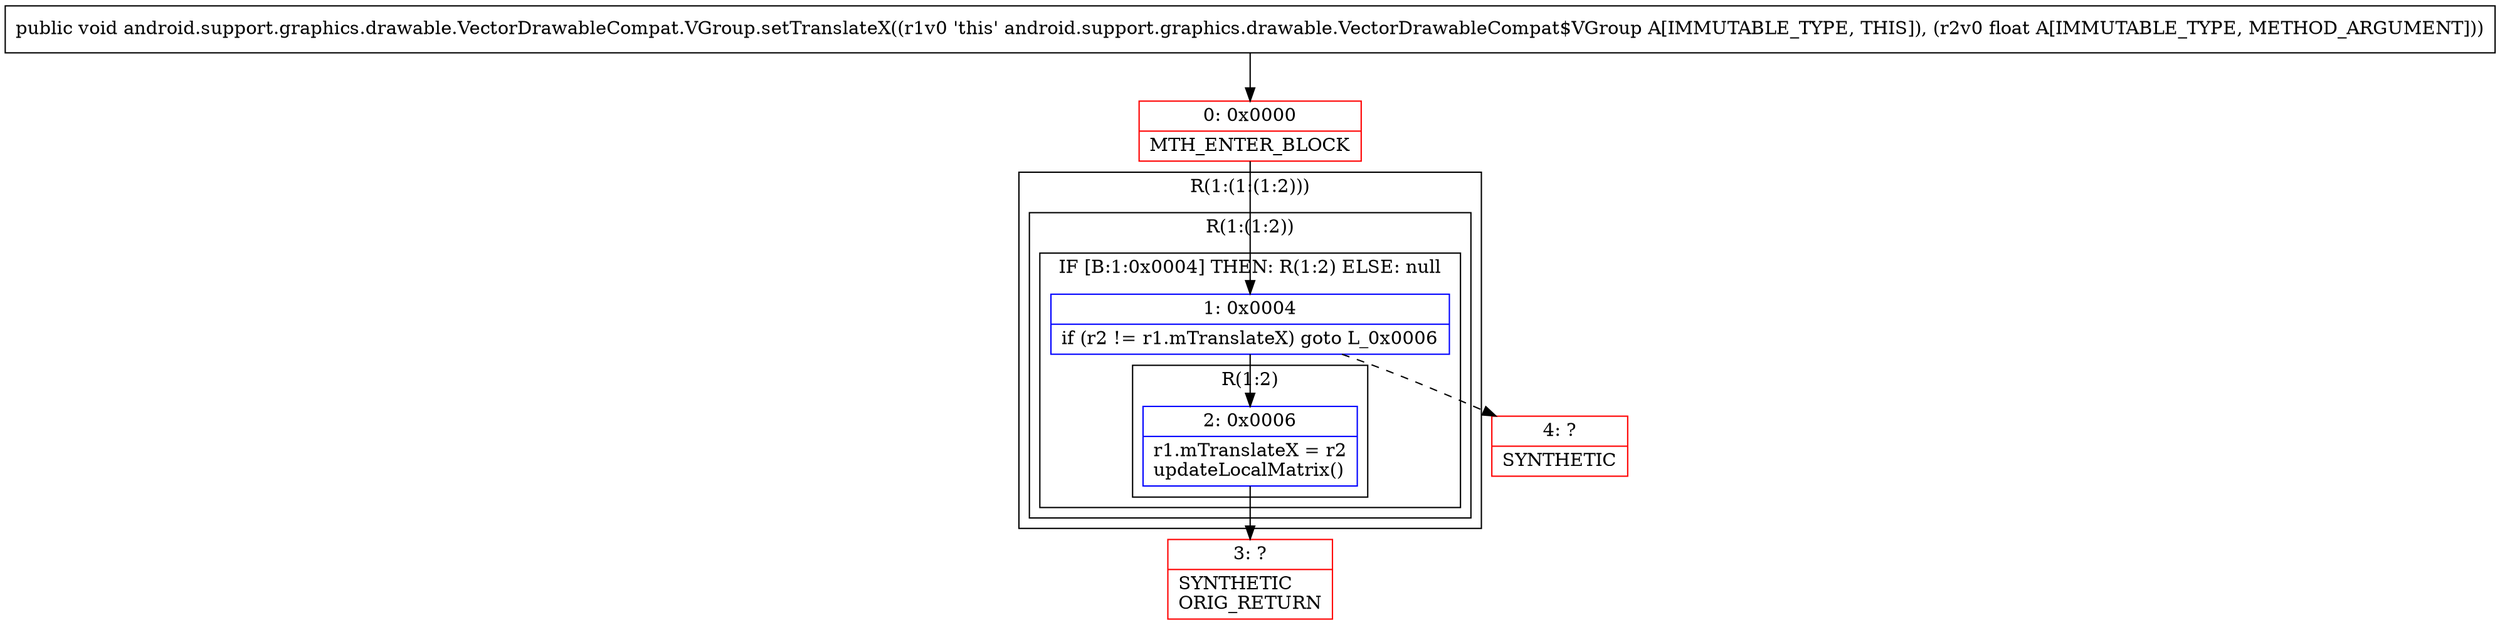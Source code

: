 digraph "CFG forandroid.support.graphics.drawable.VectorDrawableCompat.VGroup.setTranslateX(F)V" {
subgraph cluster_Region_1333219585 {
label = "R(1:(1:(1:2)))";
node [shape=record,color=blue];
subgraph cluster_Region_1217678260 {
label = "R(1:(1:2))";
node [shape=record,color=blue];
subgraph cluster_IfRegion_2044287125 {
label = "IF [B:1:0x0004] THEN: R(1:2) ELSE: null";
node [shape=record,color=blue];
Node_1 [shape=record,label="{1\:\ 0x0004|if (r2 != r1.mTranslateX) goto L_0x0006\l}"];
subgraph cluster_Region_1561349724 {
label = "R(1:2)";
node [shape=record,color=blue];
Node_2 [shape=record,label="{2\:\ 0x0006|r1.mTranslateX = r2\lupdateLocalMatrix()\l}"];
}
}
}
}
Node_0 [shape=record,color=red,label="{0\:\ 0x0000|MTH_ENTER_BLOCK\l}"];
Node_3 [shape=record,color=red,label="{3\:\ ?|SYNTHETIC\lORIG_RETURN\l}"];
Node_4 [shape=record,color=red,label="{4\:\ ?|SYNTHETIC\l}"];
MethodNode[shape=record,label="{public void android.support.graphics.drawable.VectorDrawableCompat.VGroup.setTranslateX((r1v0 'this' android.support.graphics.drawable.VectorDrawableCompat$VGroup A[IMMUTABLE_TYPE, THIS]), (r2v0 float A[IMMUTABLE_TYPE, METHOD_ARGUMENT])) }"];
MethodNode -> Node_0;
Node_1 -> Node_2;
Node_1 -> Node_4[style=dashed];
Node_2 -> Node_3;
Node_0 -> Node_1;
}

